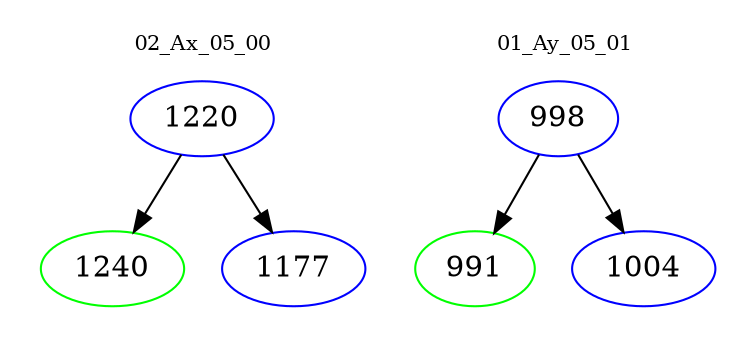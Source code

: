 digraph{
subgraph cluster_0 {
color = white
label = "02_Ax_05_00";
fontsize=10;
T0_1220 [label="1220", color="blue"]
T0_1220 -> T0_1240 [color="black"]
T0_1240 [label="1240", color="green"]
T0_1220 -> T0_1177 [color="black"]
T0_1177 [label="1177", color="blue"]
}
subgraph cluster_1 {
color = white
label = "01_Ay_05_01";
fontsize=10;
T1_998 [label="998", color="blue"]
T1_998 -> T1_991 [color="black"]
T1_991 [label="991", color="green"]
T1_998 -> T1_1004 [color="black"]
T1_1004 [label="1004", color="blue"]
}
}
